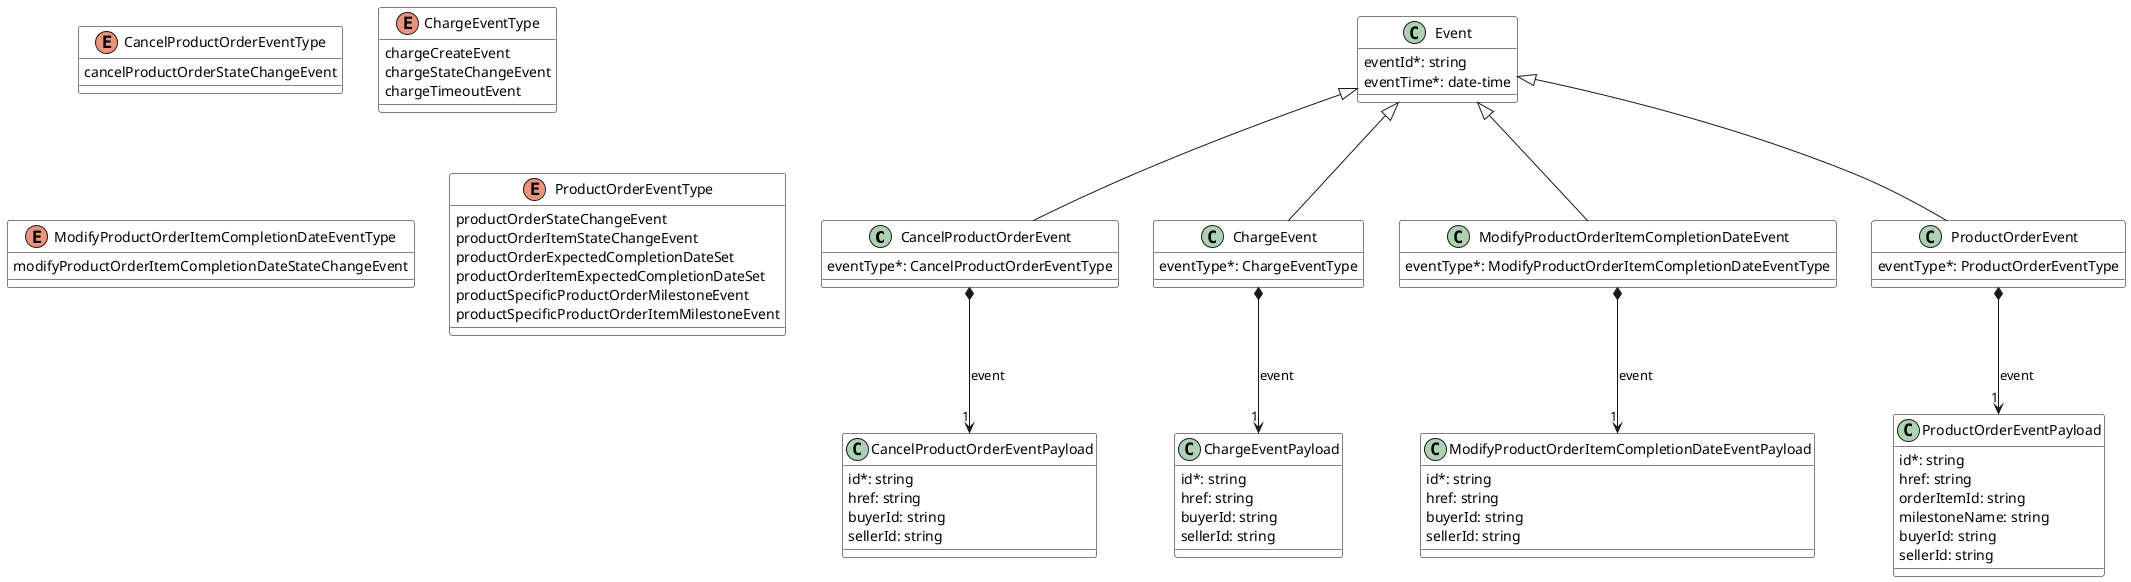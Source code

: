 @startuml
skinparam {
    ClassBackgroundColor White
    ClassBorderColor Black
}

class CancelProductOrderEvent {

    eventType*: CancelProductOrderEventType
}
Event <|-- CancelProductOrderEvent

CancelProductOrderEvent *-->"1" CancelProductOrderEventPayload : event


class CancelProductOrderEventPayload {

    id*: string
    href: string
    buyerId: string
    sellerId: string
}



enum CancelProductOrderEventType {

    cancelProductOrderStateChangeEvent
}
class ChargeEvent {

    eventType*: ChargeEventType
}
Event <|-- ChargeEvent

ChargeEvent *-->"1" ChargeEventPayload : event


class ChargeEventPayload {

    id*: string
    href: string
    buyerId: string
    sellerId: string
}



enum ChargeEventType {

    chargeCreateEvent
    chargeStateChangeEvent
    chargeTimeoutEvent
}

class ModifyProductOrderItemCompletionDateEvent {

    eventType*: ModifyProductOrderItemCompletionDateEventType
}
Event <|-- ModifyProductOrderItemCompletionDateEvent

ModifyProductOrderItemCompletionDateEvent *-->"1" ModifyProductOrderItemCompletionDateEventPayload : event


class ProductOrderEvent {

    eventType*: ProductOrderEventType
}
Event <|-- ProductOrderEvent

ProductOrderEvent *-->"1" ProductOrderEventPayload : event


class Event {

    eventId*: string
    eventTime*: date-time
}



class ModifyProductOrderItemCompletionDateEventPayload {

    id*: string
    href: string
    buyerId: string
    sellerId: string
}



class ProductOrderEventPayload {

    id*: string
    href: string
    orderItemId: string
    milestoneName: string
    buyerId: string
    sellerId: string
}



enum ModifyProductOrderItemCompletionDateEventType {

    modifyProductOrderItemCompletionDateStateChangeEvent
}
enum ProductOrderEventType {

    productOrderStateChangeEvent
    productOrderItemStateChangeEvent
    productOrderExpectedCompletionDateSet
    productOrderItemExpectedCompletionDateSet
    productSpecificProductOrderMilestoneEvent
    productSpecificProductOrderItemMilestoneEvent
}
@enduml
